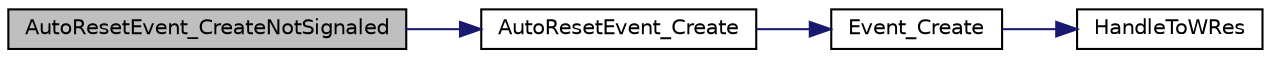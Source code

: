 digraph G
{
  edge [fontname="Helvetica",fontsize="10",labelfontname="Helvetica",labelfontsize="10"];
  node [fontname="Helvetica",fontsize="10",shape=record];
  rankdir="LR";
  Node1 [label="AutoResetEvent_CreateNotSignaled",height=0.2,width=0.4,color="black", fillcolor="grey75", style="filled" fontcolor="black"];
  Node1 -> Node2 [color="midnightblue",fontsize="10",style="solid",fontname="Helvetica"];
  Node2 [label="AutoResetEvent_Create",height=0.2,width=0.4,color="black", fillcolor="white", style="filled",URL="$_threads_8c.html#adb1324b7e6541e5ccb3467a41378390e"];
  Node2 -> Node3 [color="midnightblue",fontsize="10",style="solid",fontname="Helvetica"];
  Node3 [label="Event_Create",height=0.2,width=0.4,color="black", fillcolor="white", style="filled",URL="$_threads_8c.html#a5f6fb57a558b848442b2ae0a91edd7cc"];
  Node3 -> Node4 [color="midnightblue",fontsize="10",style="solid",fontname="Helvetica"];
  Node4 [label="HandleToWRes",height=0.2,width=0.4,color="black", fillcolor="white", style="filled",URL="$_threads_8c.html#af3ca267ee246c91b7e564b078a559975"];
}
